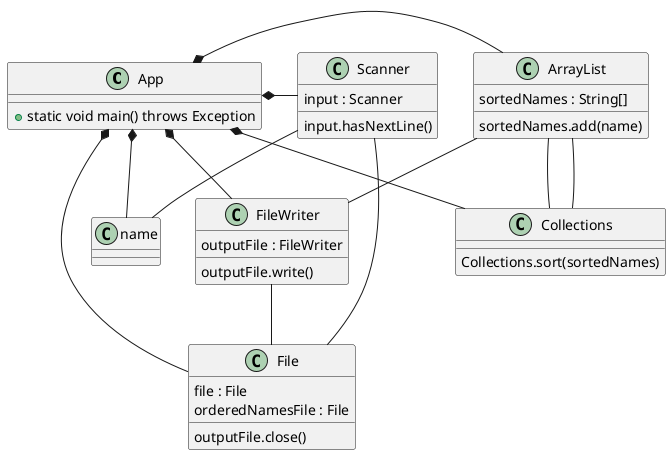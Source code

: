 @startuml
'https://plantuml.com/class-diagram

App : +static void main() throws Exception

ArrayList : sortedNames : String[]
ArrayList : sortedNames.add(name)


class File
{
file : File
orderedNamesFile : File
outputFile.close()
}

class Scanner {
input : Scanner
input.hasNextLine()
}

class FileWriter
{
outputFile : FileWriter
outputFile.write()
}

class Collections
{
Collections.sort(sortedNames)
}

App *- ArrayList
App *- File
App *- Scanner
App *- name
App *- FileWriter
App *- Collections

Scanner -- File
Scanner -- name
ArrayList -- Collections
ArrayList -- FileWriter
Collections -- ArrayList
FileWriter -- File
@enduml